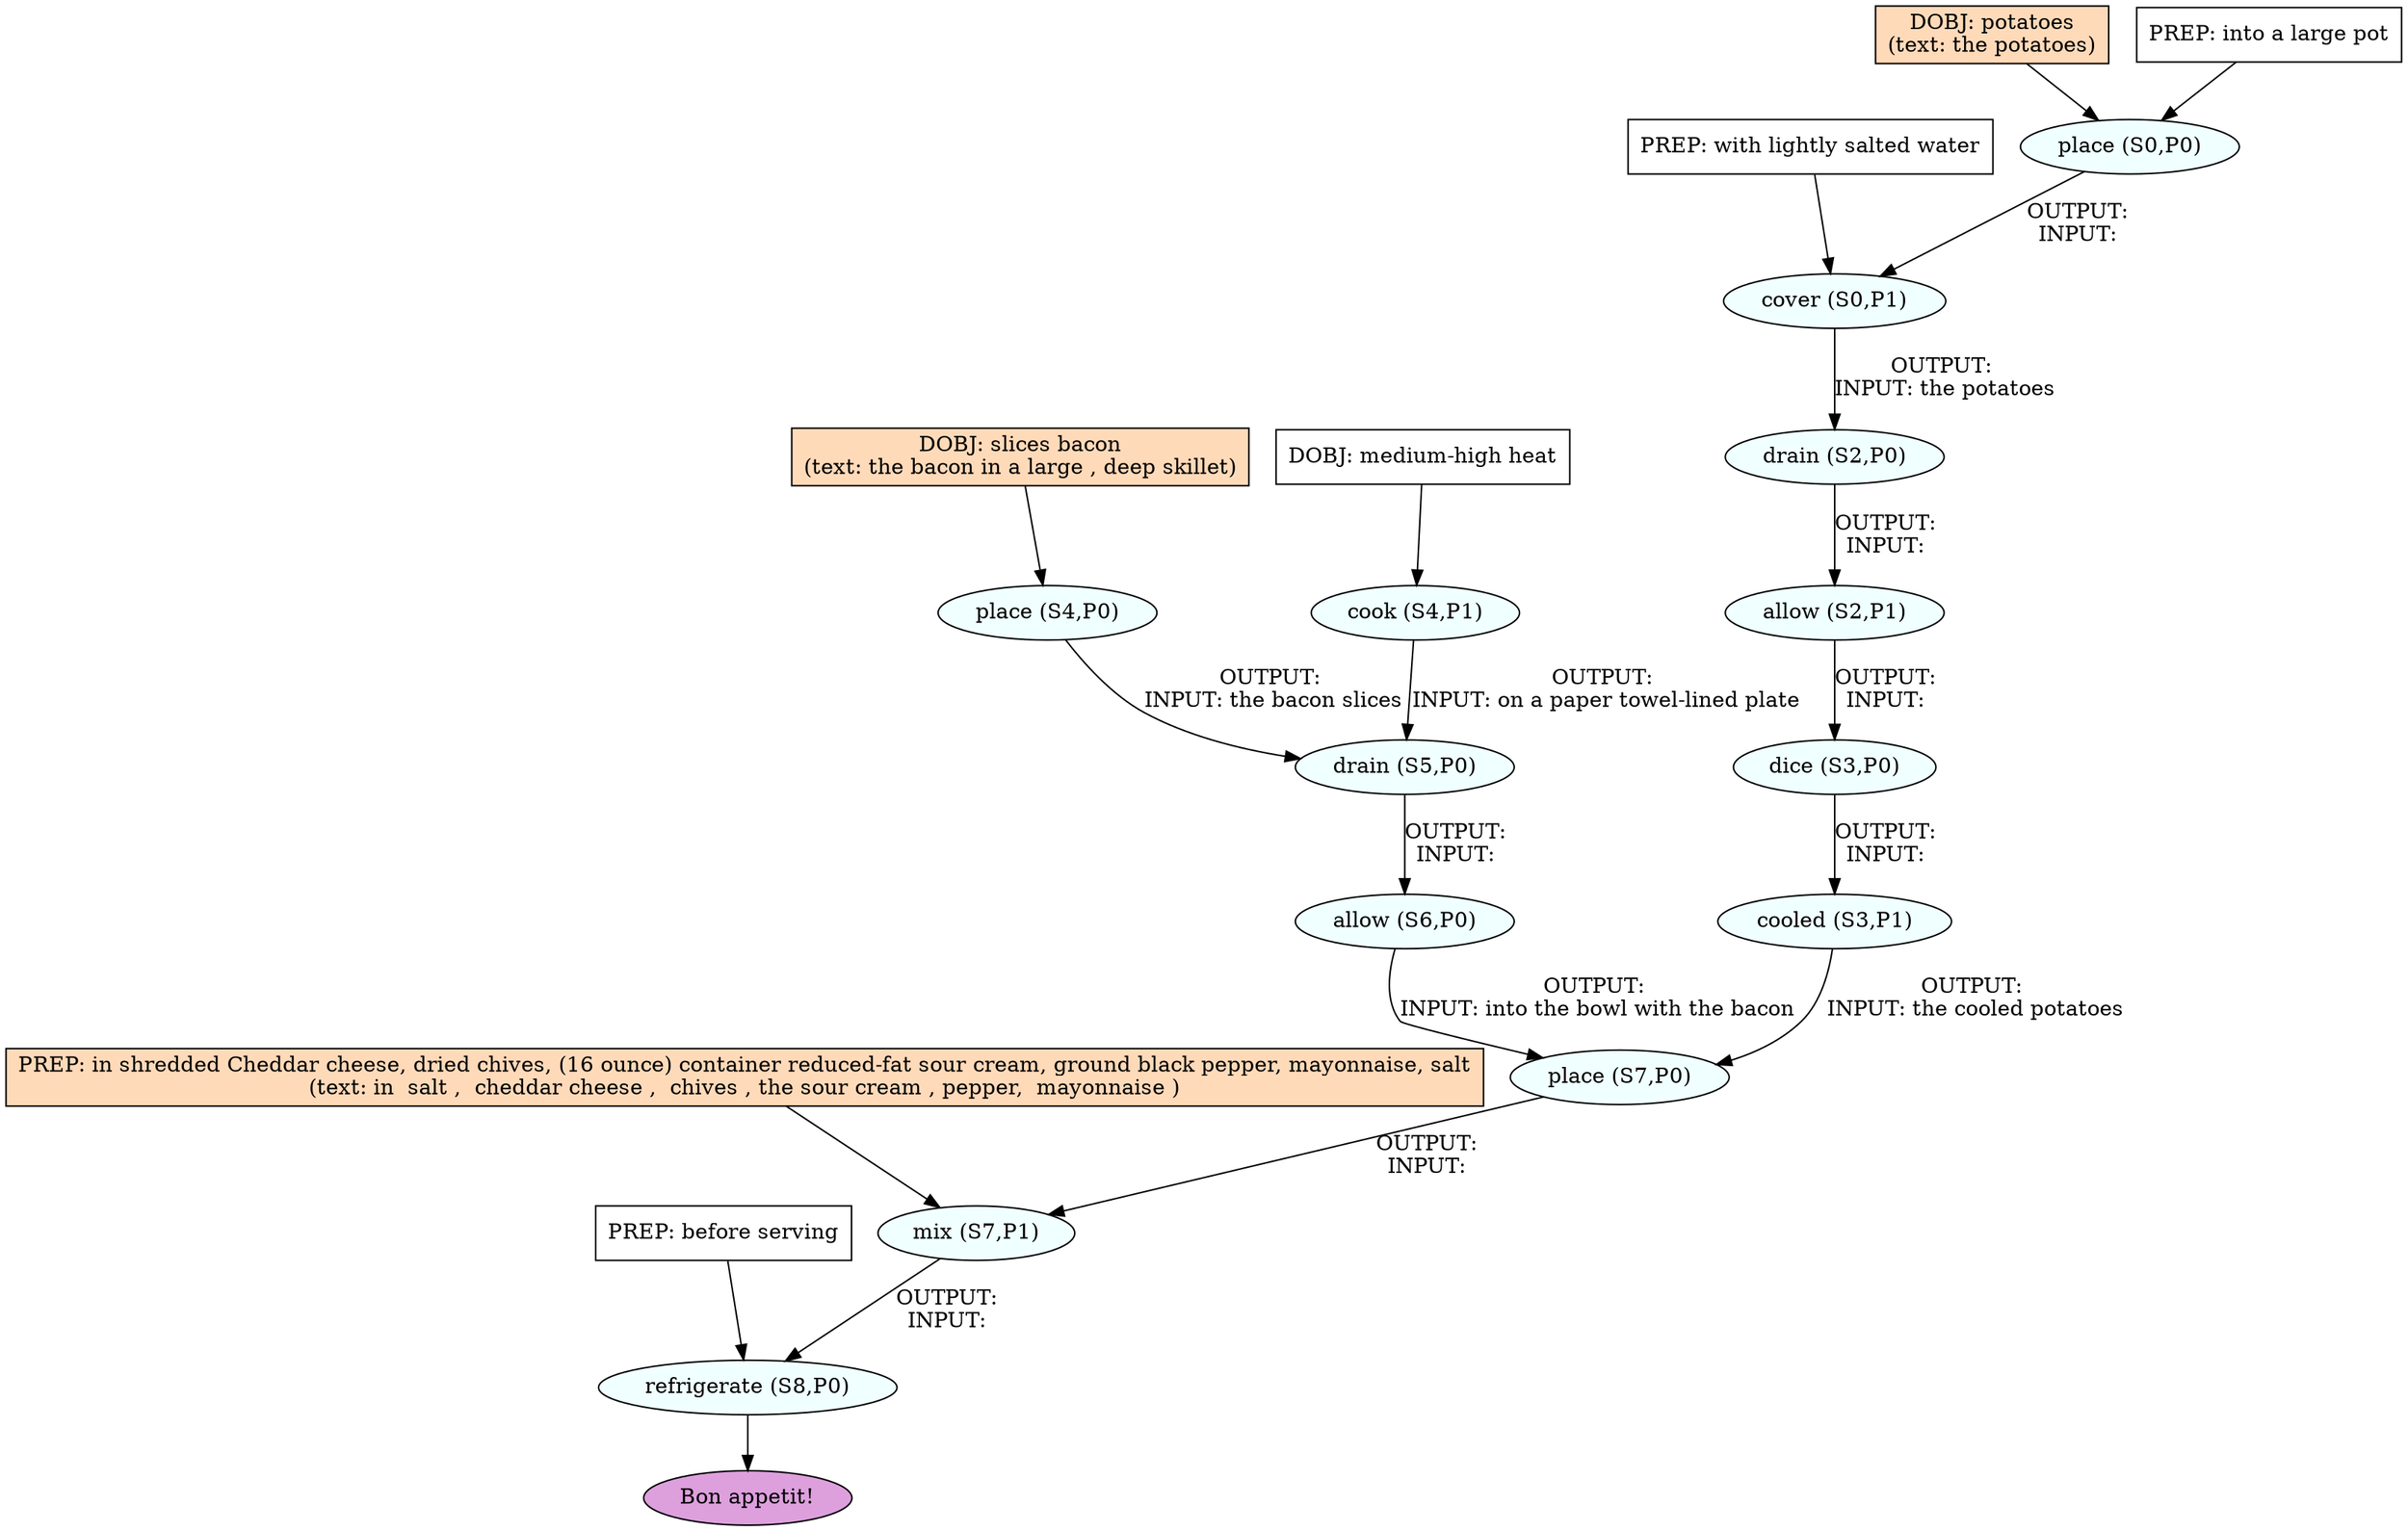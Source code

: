 digraph recipe {
E0[label="place (S0,P0)", shape=oval, style=filled, fillcolor=azure]
E1[label="cover (S0,P1)", shape=oval, style=filled, fillcolor=azure]
E2[label="drain (S2,P0)", shape=oval, style=filled, fillcolor=azure]
E3[label="allow (S2,P1)", shape=oval, style=filled, fillcolor=azure]
E4[label="dice (S3,P0)", shape=oval, style=filled, fillcolor=azure]
E5[label="cooled (S3,P1)", shape=oval, style=filled, fillcolor=azure]
E6[label="place (S4,P0)", shape=oval, style=filled, fillcolor=azure]
E7[label="cook (S4,P1)", shape=oval, style=filled, fillcolor=azure]
E8[label="drain (S5,P0)", shape=oval, style=filled, fillcolor=azure]
E9[label="allow (S6,P0)", shape=oval, style=filled, fillcolor=azure]
E10[label="place (S7,P0)", shape=oval, style=filled, fillcolor=azure]
E11[label="mix (S7,P1)", shape=oval, style=filled, fillcolor=azure]
E12[label="refrigerate (S8,P0)", shape=oval, style=filled, fillcolor=azure]
D7[label="DOBJ: medium-high heat", shape=box, style=filled, fillcolor=white]
D7 -> E7
D6[label="DOBJ: slices bacon
(text: the bacon in a large , deep skillet)", shape=box, style=filled, fillcolor=peachpuff]
D6 -> E6
D0[label="DOBJ: potatoes
(text: the potatoes)", shape=box, style=filled, fillcolor=peachpuff]
D0 -> E0
P0_0[label="PREP: into a large pot", shape=box, style=filled, fillcolor=white]
P0_0 -> E0
E0 -> E1 [label="OUTPUT: 
INPUT: "]
P1_0_0[label="PREP: with lightly salted water", shape=box, style=filled, fillcolor=white]
P1_0_0 -> E1
E1 -> E2 [label="OUTPUT: 
INPUT: the potatoes"]
E2 -> E3 [label="OUTPUT: 
INPUT: "]
E3 -> E4 [label="OUTPUT: 
INPUT: "]
E4 -> E5 [label="OUTPUT: 
INPUT: "]
E6 -> E8 [label="OUTPUT: 
INPUT: the bacon slices"]
E7 -> E8 [label="OUTPUT: 
INPUT: on a paper towel-lined plate"]
E8 -> E9 [label="OUTPUT: 
INPUT: "]
E5 -> E10 [label="OUTPUT: 
INPUT: the cooled potatoes"]
E9 -> E10 [label="OUTPUT: 
INPUT: into the bowl with the bacon"]
E10 -> E11 [label="OUTPUT: 
INPUT: "]
P11_0_ing[label="PREP: in shredded Cheddar cheese, dried chives, (16 ounce) container reduced-fat sour cream, ground black pepper, mayonnaise, salt
(text: in  salt ,  cheddar cheese ,  chives , the sour cream , pepper,  mayonnaise )", shape=box, style=filled, fillcolor=peachpuff]
P11_0_ing -> E11
E11 -> E12 [label="OUTPUT: 
INPUT: "]
P12_0_0[label="PREP: before serving", shape=box, style=filled, fillcolor=white]
P12_0_0 -> E12
EOR[label="Bon appetit!", shape=oval, style=filled, fillcolor=plum]
E12 -> EOR
}

